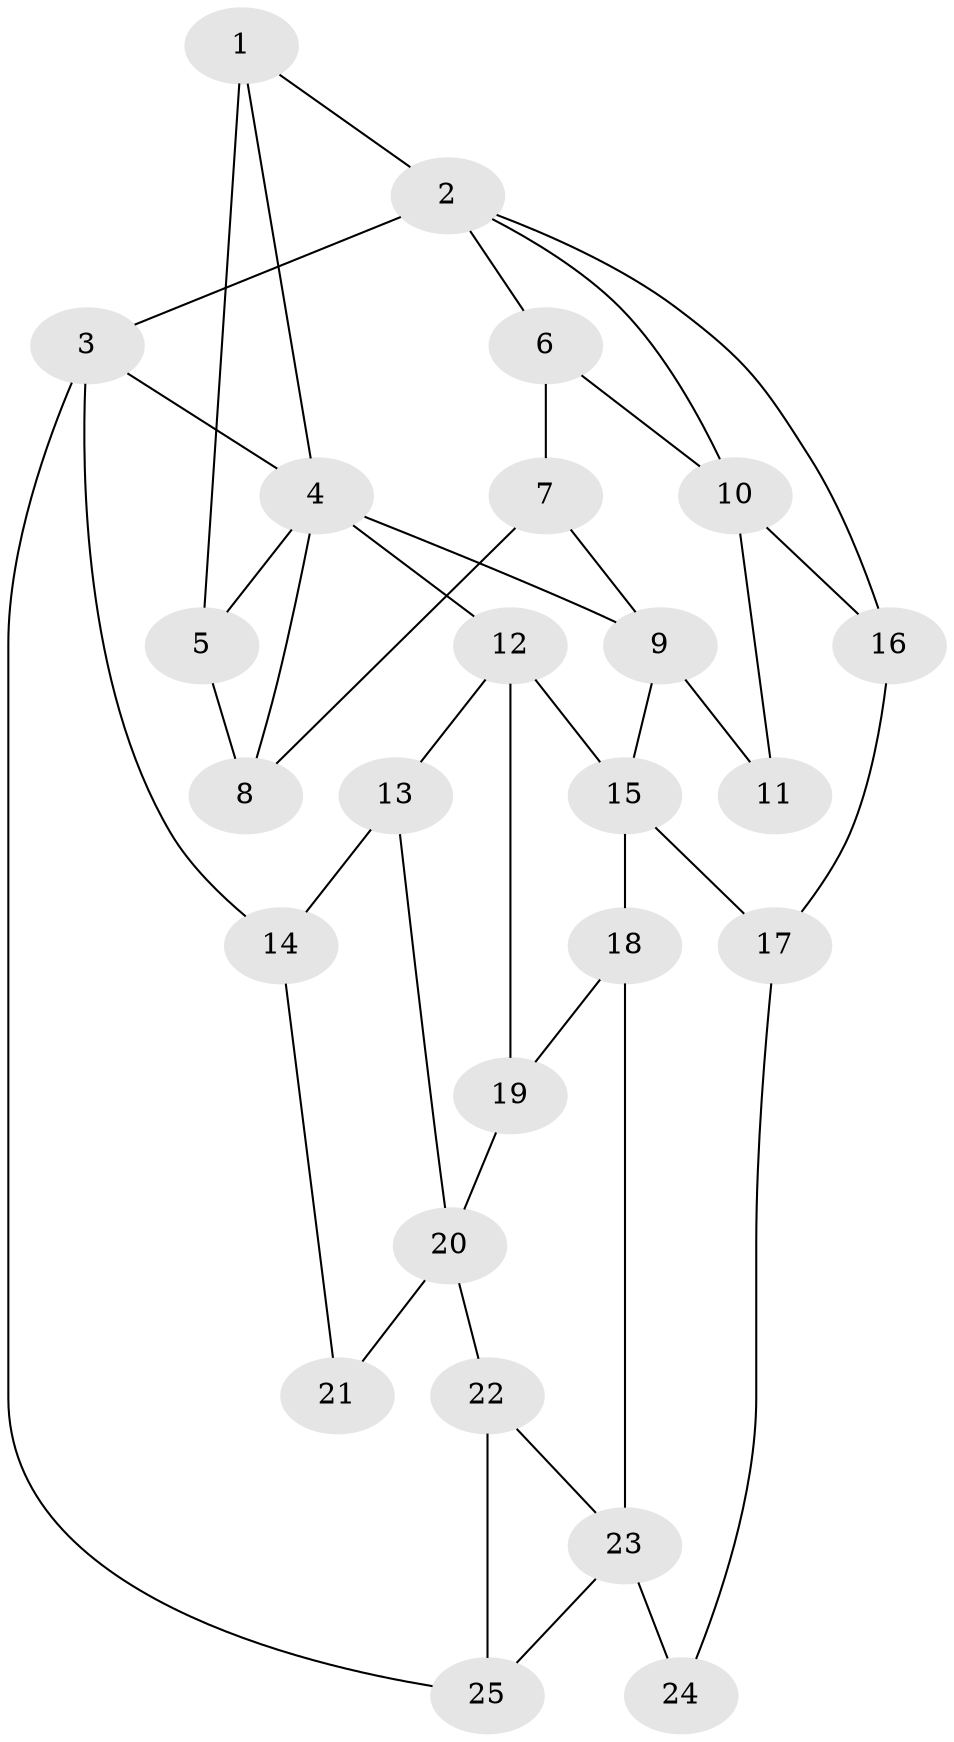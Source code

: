 // original degree distribution, {3: 0.024390243902439025, 4: 0.23170731707317074, 6: 0.2073170731707317, 5: 0.5365853658536586}
// Generated by graph-tools (version 1.1) at 2025/54/03/04/25 22:54:10]
// undirected, 25 vertices, 42 edges
graph export_dot {
  node [color=gray90,style=filled];
  1;
  2;
  3;
  4;
  5;
  6;
  7;
  8;
  9;
  10;
  11;
  12;
  13;
  14;
  15;
  16;
  17;
  18;
  19;
  20;
  21;
  22;
  23;
  24;
  25;
  1 -- 2 [weight=1.0];
  1 -- 4 [weight=1.0];
  1 -- 5 [weight=2.0];
  2 -- 3 [weight=2.0];
  2 -- 6 [weight=1.0];
  2 -- 10 [weight=1.0];
  2 -- 16 [weight=1.0];
  3 -- 4 [weight=1.0];
  3 -- 14 [weight=2.0];
  3 -- 25 [weight=1.0];
  4 -- 5 [weight=1.0];
  4 -- 8 [weight=1.0];
  4 -- 9 [weight=1.0];
  4 -- 12 [weight=2.0];
  5 -- 8 [weight=2.0];
  6 -- 7 [weight=2.0];
  6 -- 10 [weight=2.0];
  7 -- 8 [weight=2.0];
  7 -- 9 [weight=1.0];
  9 -- 11 [weight=1.0];
  9 -- 15 [weight=2.0];
  10 -- 11 [weight=2.0];
  10 -- 16 [weight=1.0];
  12 -- 13 [weight=2.0];
  12 -- 15 [weight=1.0];
  12 -- 19 [weight=1.0];
  13 -- 14 [weight=3.0];
  13 -- 20 [weight=1.0];
  14 -- 21 [weight=1.0];
  15 -- 17 [weight=2.0];
  15 -- 18 [weight=1.0];
  16 -- 17 [weight=2.0];
  17 -- 24 [weight=2.0];
  18 -- 19 [weight=1.0];
  18 -- 23 [weight=2.0];
  19 -- 20 [weight=1.0];
  20 -- 21 [weight=2.0];
  20 -- 22 [weight=2.0];
  22 -- 23 [weight=1.0];
  22 -- 25 [weight=2.0];
  23 -- 24 [weight=2.0];
  23 -- 25 [weight=1.0];
}
